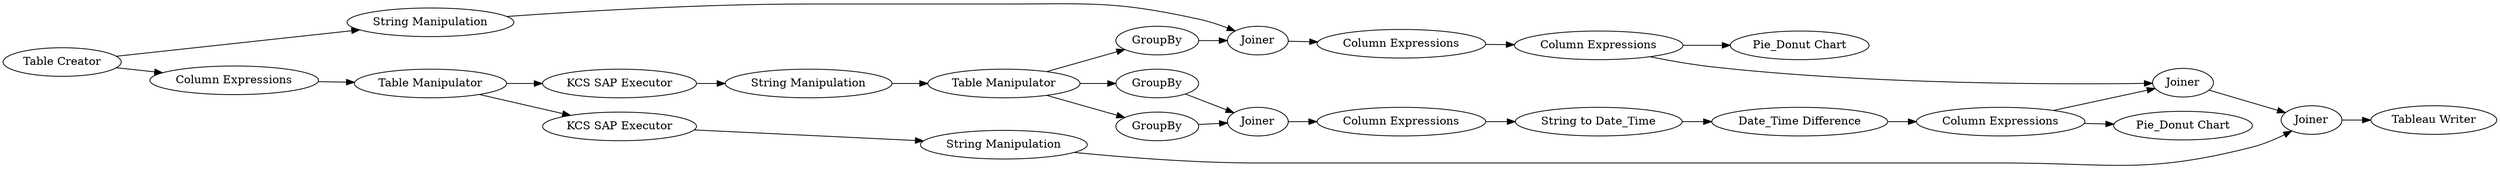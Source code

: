 digraph {
	13 -> 15
	20 -> 21
	15 -> 14
	7 -> 8
	14 -> 16
	25 -> 19
	29 -> 28
	9 -> 18
	1 -> 6
	21 -> 22
	27 -> 28
	1 -> 25
	12 -> 13
	18 -> 19
	7 -> 26
	24 -> 9
	11 -> 12
	10 -> 12
	28 -> 30
	8 -> 24
	9 -> 11
	9 -> 10
	26 -> 29
	6 -> 7
	16 -> 27
	19 -> 20
	21 -> 27
	16 -> 17
	27 [label=Joiner]
	7 [label="Table Manipulator"]
	9 [label="Table Manipulator"]
	26 [label="KCS SAP Executor"]
	18 [label=GroupBy]
	21 [label="Column Expressions"]
	8 [label="KCS SAP Executor"]
	17 [label="Pie_Donut Chart"]
	19 [label=Joiner]
	24 [label="String Manipulation"]
	6 [label="Column Expressions"]
	15 [label="String to Date_Time"]
	25 [label="String Manipulation"]
	12 [label=Joiner]
	10 [label=GroupBy]
	16 [label="Column Expressions"]
	1 [label="Table Creator"]
	22 [label="Pie_Donut Chart"]
	28 [label=Joiner]
	11 [label=GroupBy]
	14 [label="Date_Time Difference"]
	13 [label="Column Expressions"]
	20 [label="Column Expressions"]
	29 [label="String Manipulation"]
	30 [label="Tableau Writer"]
	rankdir=LR
}
